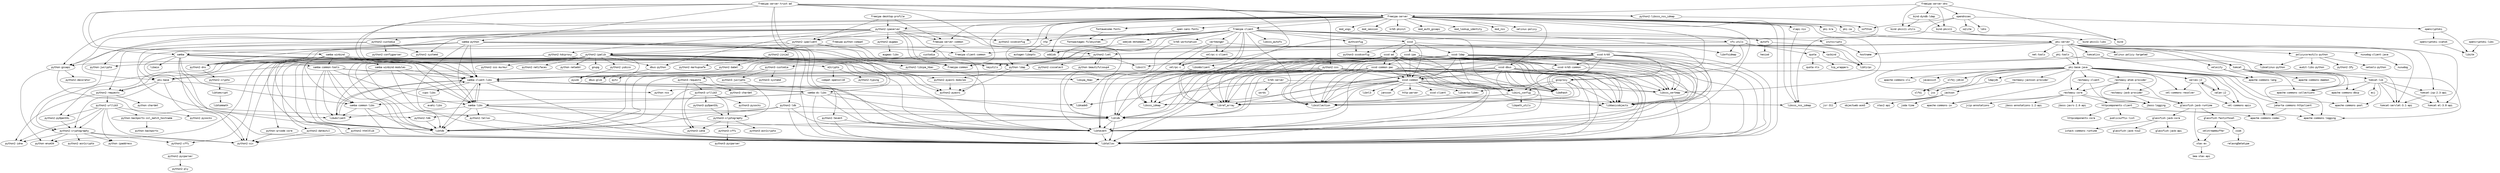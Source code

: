 strict digraph G {
node [fontname=monospace];
  "freeipa-server" -> "libtalloc";
  "freeipa-server" -> "libtalloc";
  "freeipa-server" -> "libtevent";
  "freeipa-server" -> "mod_wsgi";
  "freeipa-server" -> "samba-client-libs";
  "freeipa-server" -> "samba-client-libs";
  "freeipa-server" -> "samba-client-libs";
  "freeipa-server" -> "fontawesome-fonts";
  "freeipa-server" -> "samba-client-libs";
  "freeipa-server" -> "samba-client-libs";
  "freeipa-server" -> "libsss_certmap";
  "freeipa-server" -> "samba-client-libs";
  "freeipa-server" -> "ntp";
  "freeipa-server" -> "samba-client-libs";
  "freeipa-server" -> "samba-client-libs";
  "freeipa-server" -> "samba-client-libs";
  "freeipa-server" -> "libsss_nss_idmap";
  "freeipa-server" -> "libsss_nss_idmap";
  "freeipa-server" -> "open-sans-fonts";
  "freeipa-server" -> "python2-systemd";
  "freeipa-server" -> "oddjob";
  "freeipa-server" -> "libsss_certmap";
  "freeipa-server" -> "libsss_nss_idmap";
  "freeipa-server" -> "mod_session";
  "freeipa-server" -> "libsss_nss_idmap";
  "freeipa-server" -> "freeipa-common";
  "freeipa-server" -> "python-gssapi";
  "freeipa-server" -> "freeipa-server-common";
  "freeipa-server" -> "python-ldap";
  "freeipa-server" -> "python2-ipaserver";
  "freeipa-server" -> "freeipa-client";
  "freeipa-server" -> "gssproxy";
  "freeipa-server" -> "krb5-pkinit";
  "freeipa-server" -> "mod_auth_gssapi";
  "freeipa-server" -> "mod_lookup_identity";
  "freeipa-server" -> "mod_nss";
  "freeipa-server" -> "pki-ca";
  "freeipa-server" -> "pki-kra";
  "freeipa-server" -> "selinux-policy";
  "freeipa-server" -> "slapi-nis";
  "freeipa-server" -> "softhsm";
  "freeipa-server" -> "sssd-dbus";
  "freeipa-desktop-profile" -> "freeipa-server-common";
  "freeipa-desktop-profile" -> "python2-ipaclient";
  "freeipa-desktop-profile" -> "python2-ipaserver";
  "freeipa-server-dns" -> "freeipa-server";
  "freeipa-server-dns" -> "bind";
  "freeipa-server-dns" -> "bind-dyndb-ldap";
  "freeipa-server-dns" -> "bind-pkcs11";
  "freeipa-server-dns" -> "bind-pkcs11-utils";
  "freeipa-server-dns" -> "opendnssec";
  "freeipa-server-trust-ad" -> "libtalloc";
  "freeipa-server-trust-ad" -> "libtalloc";
  "freeipa-server-trust-ad" -> "libtevent";
  "freeipa-server-trust-ad" -> "samba-client-libs";
  "freeipa-server-trust-ad" -> "samba-client-libs";
  "freeipa-server-trust-ad" -> "samba-client-libs";
  "freeipa-server-trust-ad" -> "samba-client-libs";
  "freeipa-server-trust-ad" -> "samba-client-libs";
  "freeipa-server-trust-ad" -> "samba-client-libs";
  "freeipa-server-trust-ad" -> "libsss_idmap";
  "freeipa-server-trust-ad" -> "samba-client-libs";
  "freeipa-server-trust-ad" -> "samba-client-libs";
  "freeipa-server-trust-ad" -> "libsss_idmap";
  "freeipa-server-trust-ad" -> "samba-winbind";
  "freeipa-server-trust-ad" -> "samba-client-libs";
  "freeipa-server-trust-ad" -> "samba-client-libs";
  "freeipa-server-trust-ad" -> "libsss_idmap";
  "freeipa-server-trust-ad" -> "samba-python";
  "freeipa-server-trust-ad" -> "samba-client-libs";
  "freeipa-server-trust-ad" -> "python2-libsss_nss_idmap";
  "freeipa-server-trust-ad" -> "python2-sss";
  "freeipa-server-trust-ad" -> "samba-client-libs";
  "freeipa-server-trust-ad" -> "freeipa-common";
  "freeipa-server-trust-ad" -> "freeipa-server";
  "freeipa-server-trust-ad" -> "samba";
  "freeipa-client" -> "initscripts";
  "freeipa-client" -> "xmlrpc-c";
  "freeipa-client" -> "xmlrpc-c";
  "freeipa-client" -> "python-ldap";
  "freeipa-client" -> "libbasicobjects";
  "freeipa-client" -> "libcollection";
  "freeipa-client" -> "libref_array";
  "freeipa-client" -> "xmlrpc-c-client";
  "freeipa-client" -> "libini_config";
  "freeipa-client" -> "nfs-utils";
  "freeipa-client" -> "ntp";
  "freeipa-client" -> "libnfsidmap";
  "freeipa-client" -> "authconfig";
  "freeipa-client" -> "libini_config";
  "freeipa-client" -> "python2-sssdconfig";
  "freeipa-client" -> "autofs";
  "freeipa-client" -> "libsss_autofs";
  "freeipa-client" -> "oddjob-mkhomedir";
  "freeipa-client" -> "freeipa-common";
  "freeipa-client" -> "freeipa-client-common";
  "freeipa-client" -> "python-gssapi";
  "freeipa-client" -> "python2-ipaclient";
  "freeipa-client" -> "certmonger";
  "freeipa-client" -> "krb5-workstation";
  "freeipa-client" -> "sssd";
  "freeipa-client" -> "xmlrpc-c";
  "freeipa-server-common" -> "freeipa-client-common";
  "freeipa-server-common" -> "custodia";
  "freeipa-python-compat" -> "freeipa-common";
  "freeipa-python-compat" -> "python2-ipalib";
  "certmonger" -> "libtalloc";
  "certmonger" -> "libtalloc";
  "certmonger" -> "libtevent";
  "certmonger" -> "libtevent";
  "certmonger" -> "xmlrpc-c";
  "certmonger" -> "xmlrpc-c";
  "certmonger" -> "xmlrpc-c-client";
  "fontawesome-fonts" -> "fontpackages-filesystem";
  "gssproxy" -> "libbasicobjects";
  "gssproxy" -> "libcollection";
  "gssproxy" -> "libref_array";
  "gssproxy" -> "libini_config";
  "gssproxy" -> "libini_config";
  "gssproxy" -> "libref_array";
  "gssproxy" -> "libverto-libev";
  "gssproxy" -> "libini_config";
  "gssproxy" -> "libini_config";
  "krb5-server" -> "libkadm5";
  "krb5-server" -> "libkadm5";
  "krb5-server" -> "libkadm5";
  "krb5-server" -> "libkadm5";
  "krb5-server" -> "libverto-libev";
  "krb5-server" -> "words";
  "krb5-server" -> "libkadm5";
  "libsss_certmap" -> "libtalloc";
  "libsss_certmap" -> "libtalloc";
  "libtevent" -> "libtalloc";
  "libtevent" -> "libtalloc";
  "libtevent" -> "libtalloc";
  "ntp" -> "autogen-libopts";
  "open-sans-fonts" -> "fontpackages-filesystem";
  "pki-ca" -> "pki-server";
  "pki-kra" -> "pki-server";
  "python-gssapi" -> "python2-six";
  "python-gssapi" -> "python-enum34";
  "python-gssapi" -> "python2-decorator";
  "python-ldap" -> "python2-pyasn1";
  "python-ldap" -> "python2-pyasn1-modules";
  "python2-ipaserver" -> "dbus-python";
  "python2-ipaserver" -> "python2-lxml";
  "python2-ipaserver" -> "python2-pyasn1";
  "python2-ipaserver" -> "python2-augeas";
  "python2-ipaserver" -> "python2-sssdconfig";
  "python2-ipaserver" -> "pki-base";
  "python2-ipaserver" -> "freeipa-common";
  "python2-ipaserver" -> "python-gssapi";
  "python2-ipaserver" -> "python2-ipaclient";
  "python2-ipaserver" -> "freeipa-server-common";
  "python2-ipaserver" -> "python-ldap";
  "python2-ipaserver" -> "python2-dns";
  "python2-ipaserver" -> "python2-kdcproxy";
  "python2-ipaserver" -> "python2-custodia";
  "samba-client-libs" -> "libtalloc";
  "samba-client-libs" -> "libtalloc";
  "samba-client-libs" -> "cups-libs";
  "samba-client-libs" -> "libtevent";
  "samba-client-libs" -> "libtdb";
  "samba-client-libs" -> "libtevent";
  "samba-client-libs" -> "libldb";
  "samba-client-libs" -> "libldb";
  "samba-client-libs" -> "libtdb";
  "samba-client-libs" -> "libwbclient";
  "samba-client-libs" -> "libwbclient";
  "samba-client-libs" -> "libldb";
  "samba-client-libs" -> "libtevent";
  "samba-client-libs" -> "libtdb";
  "samba-client-libs" -> "libtevent";
  "samba-client-libs" -> "samba-libs";
  "samba-client-libs" -> "samba-libs";
  "samba-client-libs" -> "libtevent";
  "samba-client-libs" -> "libtevent";
  "samba-client-libs" -> "libtalloc";
  "samba-client-libs" -> "libtdb";
  "samba-client-libs" -> "libtdb";
  "samba-client-libs" -> "libtevent";
  "samba-client-libs" -> "libldb";
  "samba-client-libs" -> "libldb";
  "samba-client-libs" -> "libtdb";
  "samba-client-libs" -> "libtevent";
  "samba-client-libs" -> "libtevent";
  "samba-client-libs" -> "samba-dc-libs";
  "samba-client-libs" -> "samba-dc-libs";
  "samba-client-libs" -> "libldb";
  "samba-client-libs" -> "libldb";
  "samba-client-libs" -> "libtevent";
  "samba-client-libs" -> "libwbclient";
  "slapi-nis" -> "libsss_nss_idmap";
  "slapi-nis" -> "libsss_nss_idmap";
  "sssd-dbus" -> "libtalloc";
  "sssd-dbus" -> "libtalloc";
  "sssd-dbus" -> "libtevent";
  "sssd-dbus" -> "libtdb";
  "sssd-dbus" -> "libtevent";
  "sssd-dbus" -> "libldb";
  "sssd-dbus" -> "libldb";
  "sssd-dbus" -> "libtdb";
  "sssd-dbus" -> "libbasicobjects";
  "sssd-dbus" -> "libcollection";
  "sssd-dbus" -> "libref_array";
  "sssd-dbus" -> "libdhash";
  "sssd-dbus" -> "libini_config";
  "sssd-dbus" -> "libsss_certmap";
  "sssd-dbus" -> "sssd-common";
  "sssd-dbus" -> "sssd-common";
  "sssd-dbus" -> "sssd-common";
  "sssd-dbus" -> "sssd-common";
  "sssd-dbus" -> "sssd-common";
  "sssd-dbus" -> "libdhash";
  "sssd-dbus" -> "sssd-common";
  "python2-ipaclient" -> "python2-jinja2";
  "python2-ipaclient" -> "freeipa-common";
  "python2-ipaclient" -> "freeipa-client-common";
  "python2-ipaclient" -> "python2-ipalib";
  "python2-ipaclient" -> "python2-dns";
  "bind-dyndb-ldap" -> "bind-pkcs11";
  "bind-dyndb-ldap" -> "bind-pkcs11-utils";
  "bind-pkcs11" -> "bind-pkcs11-libs";
  "bind-pkcs11" -> "bind-pkcs11-libs";
  "bind-pkcs11" -> "bind";
  "bind-pkcs11" -> "bind-pkcs11-libs";
  "bind-pkcs11-utils" -> "bind-pkcs11-libs";
  "bind-pkcs11-utils" -> "bind-pkcs11-libs";
  "bind-pkcs11-utils" -> "bind-pkcs11-libs";
  "opendnssec" -> "sqlite";
  "opendnssec" -> "libxslt";
  "opendnssec" -> "ldns";
  "opendnssec" -> "opencryptoki";
  "opendnssec" -> "softhsm";
  "python2-libsss_nss_idmap" -> "libsss_nss_idmap";
  "python2-libsss_nss_idmap" -> "libsss_nss_idmap";
  "python2-libsss_nss_idmap" -> "libsss_nss_idmap";
  "python2-libsss_nss_idmap" -> "libsss_nss_idmap";
  "python2-libsss_nss_idmap" -> "libsss_nss_idmap";
  "python2-sss" -> "libtalloc";
  "python2-sss" -> "libtalloc";
  "python2-sss" -> "libtevent";
  "python2-sss" -> "libtdb";
  "python2-sss" -> "libldb";
  "python2-sss" -> "libldb";
  "python2-sss" -> "libbasicobjects";
  "python2-sss" -> "libcollection";
  "python2-sss" -> "libref_array";
  "python2-sss" -> "libdhash";
  "python2-sss" -> "libini_config";
  "python2-sss" -> "libsss_certmap";
  "python2-sss" -> "sssd-common";
  "python2-sss" -> "sssd-common";
  "python2-sss" -> "sssd-common";
  "python2-sss" -> "sssd-common";
  "python2-sss" -> "sssd-common";
  "python2-sss" -> "sssd-common";
  "samba" -> "libtalloc";
  "samba" -> "libtalloc";
  "samba" -> "libaio";
  "samba" -> "libaio";
  "samba" -> "libaio";
  "samba" -> "libtevent";
  "samba" -> "libtdb";
  "samba" -> "libtevent";
  "samba" -> "samba-client-libs";
  "samba" -> "samba-client-libs";
  "samba" -> "samba-client-libs";
  "samba" -> "samba-client-libs";
  "samba" -> "libtdb";
  "samba" -> "samba-client-libs";
  "samba" -> "samba-client-libs";
  "samba" -> "samba-client-libs";
  "samba" -> "samba-client-libs";
  "samba" -> "samba-client-libs";
  "samba" -> "samba-client-libs";
  "samba" -> "samba-client-libs";
  "samba" -> "samba-client-libs";
  "samba" -> "samba-client-libs";
  "samba" -> "samba-client-libs";
  "samba" -> "samba-client-libs";
  "samba" -> "samba-client-libs";
  "samba" -> "samba-client-libs";
  "samba" -> "samba-client-libs";
  "samba" -> "samba-client-libs";
  "samba" -> "samba-client-libs";
  "samba" -> "samba-client-libs";
  "samba" -> "samba-client-libs";
  "samba" -> "samba-client-libs";
  "samba" -> "samba-client-libs";
  "samba" -> "samba-client-libs";
  "samba" -> "samba-client-libs";
  "samba" -> "samba-client-libs";
  "samba" -> "samba-client-libs";
  "samba" -> "samba-client-libs";
  "samba" -> "samba-client-libs";
  "samba" -> "samba-client-libs";
  "samba" -> "samba-client-libs";
  "samba" -> "samba-client-libs";
  "samba" -> "samba-client-libs";
  "samba" -> "samba-client-libs";
  "samba" -> "samba-client-libs";
  "samba" -> "samba-client-libs";
  "samba" -> "samba-client-libs";
  "samba" -> "samba-client-libs";
  "samba" -> "samba-client-libs";
  "samba" -> "samba-client-libs";
  "samba" -> "samba-client-libs";
  "samba" -> "samba-client-libs";
  "samba" -> "samba-client-libs";
  "samba" -> "samba-client-libs";
  "samba" -> "samba-client-libs";
  "samba" -> "samba-client-libs";
  "samba" -> "samba-client-libs";
  "samba" -> "samba-client-libs";
  "samba" -> "samba-client-libs";
  "samba" -> "samba-client-libs";
  "samba" -> "samba-client-libs";
  "samba" -> "samba-common-libs";
  "samba" -> "samba-common-libs";
  "samba" -> "samba-client-libs";
  "samba" -> "samba-client-libs";
  "samba" -> "libtevent";
  "samba" -> "samba-client-libs";
  "samba" -> "samba-client-libs";
  "samba" -> "samba-client-libs";
  "samba" -> "samba-client-libs";
  "samba" -> "samba-client-libs";
  "samba" -> "samba-client-libs";
  "samba" -> "samba-client-libs";
  "samba" -> "samba-client-libs";
  "samba" -> "samba-client-libs";
  "samba" -> "samba-client-libs";
  "samba" -> "samba-client-libs";
  "samba" -> "samba-client-libs";
  "samba" -> "samba-client-libs";
  "samba" -> "samba-client-libs";
  "samba" -> "samba-client-libs";
  "samba" -> "samba-client-libs";
  "samba" -> "libtdb";
  "samba" -> "samba-libs";
  "samba" -> "samba-libs";
  "samba" -> "samba-client-libs";
  "samba" -> "samba-client-libs";
  "samba" -> "samba-client-libs";
  "samba" -> "samba-client-libs";
  "samba" -> "samba-client-libs";
  "samba" -> "samba-libs";
  "samba" -> "libwbclient";
  "samba" -> "samba-common-libs";
  "samba" -> "samba-common-tools";
  "samba-python" -> "libtalloc";
  "samba-python" -> "libtalloc";
  "samba-python" -> "libtevent";
  "samba-python" -> "libtevent";
  "samba-python" -> "libldb";
  "samba-python" -> "samba-client-libs";
  "samba-python" -> "libldb";
  "samba-python" -> "samba-client-libs";
  "samba-python" -> "samba-client-libs";
  "samba-python" -> "samba-client-libs";
  "samba-python" -> "samba-client-libs";
  "samba-python" -> "samba-client-libs";
  "samba-python" -> "samba-client-libs";
  "samba-python" -> "samba-client-libs";
  "samba-python" -> "samba-client-libs";
  "samba-python" -> "samba-client-libs";
  "samba-python" -> "samba-client-libs";
  "samba-python" -> "samba-client-libs";
  "samba-python" -> "samba-client-libs";
  "samba-python" -> "samba-client-libs";
  "samba-python" -> "samba-client-libs";
  "samba-python" -> "samba-client-libs";
  "samba-python" -> "samba-client-libs";
  "samba-python" -> "samba-client-libs";
  "samba-python" -> "samba-client-libs";
  "samba-python" -> "samba-client-libs";
  "samba-python" -> "samba-client-libs";
  "samba-python" -> "samba-client-libs";
  "samba-python" -> "samba-client-libs";
  "samba-python" -> "samba-client-libs";
  "samba-python" -> "samba-client-libs";
  "samba-python" -> "samba-client-libs";
  "samba-python" -> "samba-client-libs";
  "samba-python" -> "samba-client-libs";
  "samba-python" -> "samba-client-libs";
  "samba-python" -> "samba-client-libs";
  "samba-python" -> "samba-client-libs";
  "samba-python" -> "samba-client-libs";
  "samba-python" -> "samba-client-libs";
  "samba-python" -> "samba-client-libs";
  "samba-python" -> "samba-client-libs";
  "samba-python" -> "samba-client-libs";
  "samba-python" -> "samba-client-libs";
  "samba-python" -> "samba-client-libs";
  "samba-python" -> "samba-client-libs";
  "samba-python" -> "samba-client-libs";
  "samba-python" -> "samba-client-libs";
  "samba-python" -> "samba-client-libs";
  "samba-python" -> "samba-client-libs";
  "samba-python" -> "samba-client-libs";
  "samba-python" -> "samba-client-libs";
  "samba-python" -> "samba-client-libs";
  "samba-python" -> "samba-client-libs";
  "samba-python" -> "samba-client-libs";
  "samba-python" -> "samba-client-libs";
  "samba-python" -> "samba-client-libs";
  "samba-python" -> "samba-client-libs";
  "samba-python" -> "samba-client-libs";
  "samba-python" -> "samba-client-libs";
  "samba-python" -> "samba-client-libs";
  "samba-python" -> "samba-client-libs";
  "samba-python" -> "samba-client-libs";
  "samba-python" -> "samba-client-libs";
  "samba-python" -> "samba-client-libs";
  "samba-python" -> "samba-client-libs";
  "samba-python" -> "samba-client-libs";
  "samba-python" -> "samba-client-libs";
  "samba-python" -> "samba-libs";
  "samba-python" -> "samba-libs";
  "samba-python" -> "samba-client-libs";
  "samba-python" -> "samba-client-libs";
  "samba-python" -> "samba-client-libs";
  "samba-python" -> "samba-client-libs";
  "samba-python" -> "samba-client-libs";
  "samba-python" -> "samba-client-libs";
  "samba-python" -> "samba-client-libs";
  "samba-python" -> "samba-client-libs";
  "samba-python" -> "samba-client-libs";
  "samba-python" -> "samba-client-libs";
  "samba-python" -> "samba-client-libs";
  "samba-python" -> "libtevent";
  "samba-python" -> "samba-client-libs";
  "samba-python" -> "samba-client-libs";
  "samba-python" -> "samba-libs";
  "samba-python" -> "samba-libs";
  "samba-python" -> "samba-client-libs";
  "samba-python" -> "samba-client-libs";
  "samba-python" -> "samba-libs";
  "samba-python" -> "samba-libs";
  "samba-python" -> "samba-libs";
  "samba-python" -> "samba-libs";
  "samba-python" -> "python2-talloc";
  "samba-python" -> "samba-client-libs";
  "samba-python" -> "samba-client-libs";
  "samba-python" -> "samba-libs";
  "samba-python" -> "samba-libs";
  "samba-python" -> "samba-dc-libs";
  "samba-python" -> "samba-dc-libs";
  "samba-python" -> "python2-talloc";
  "samba-python" -> "python2-talloc";
  "samba-python" -> "python2-talloc";
  "samba-python" -> "samba-client-libs";
  "samba-python" -> "samba-client-libs";
  "samba-python" -> "samba-libs";
  "samba-python" -> "samba-libs";
  "samba-python" -> "samba-libs";
  "samba-python" -> "samba-libs";
  "samba-python" -> "python2-dns";
  "samba-python" -> "samba-dc-libs";
  "samba-python" -> "samba-dc-libs";
  "samba-python" -> "samba-client-libs";
  "samba-python" -> "samba-client-libs";
  "samba-python" -> "samba-client-libs";
  "samba-python" -> "samba-client-libs";
  "samba-python" -> "python2-ldb";
  "samba-python" -> "samba-libs";
  "samba-python" -> "samba-libs";
  "samba-python" -> "samba-libs";
  "samba-python" -> "python2-ldb";
  "samba-python" -> "python2-talloc";
  "samba-python" -> "python2-tdb";
  "samba-python" -> "python2-tevent";
  "samba-python" -> "python2-ldb";
  "samba-python" -> "samba-libs";
  "samba-python" -> "samba-client-libs";
  "samba-python" -> "samba-client-libs";
  "samba-python" -> "samba-client-libs";
  "samba-python" -> "samba-libs";
  "samba-python" -> "samba";
  "samba-winbind" -> "libtalloc";
  "samba-winbind" -> "libtalloc";
  "samba-winbind" -> "libtevent";
  "samba-winbind" -> "libtdb";
  "samba-winbind" -> "libtevent";
  "samba-winbind" -> "samba-client-libs";
  "samba-winbind" -> "samba-client-libs";
  "samba-winbind" -> "samba-client-libs";
  "samba-winbind" -> "samba-client-libs";
  "samba-winbind" -> "libtdb";
  "samba-winbind" -> "samba-client-libs";
  "samba-winbind" -> "samba-client-libs";
  "samba-winbind" -> "samba-client-libs";
  "samba-winbind" -> "samba-client-libs";
  "samba-winbind" -> "samba-client-libs";
  "samba-winbind" -> "samba-client-libs";
  "samba-winbind" -> "samba-client-libs";
  "samba-winbind" -> "samba-client-libs";
  "samba-winbind" -> "samba-client-libs";
  "samba-winbind" -> "samba-client-libs";
  "samba-winbind" -> "samba-client-libs";
  "samba-winbind" -> "samba-client-libs";
  "samba-winbind" -> "samba-client-libs";
  "samba-winbind" -> "samba-client-libs";
  "samba-winbind" -> "samba-client-libs";
  "samba-winbind" -> "samba-client-libs";
  "samba-winbind" -> "samba-client-libs";
  "samba-winbind" -> "samba-client-libs";
  "samba-winbind" -> "samba-client-libs";
  "samba-winbind" -> "samba-client-libs";
  "samba-winbind" -> "samba-client-libs";
  "samba-winbind" -> "samba-client-libs";
  "samba-winbind" -> "samba-client-libs";
  "samba-winbind" -> "samba-client-libs";
  "samba-winbind" -> "samba-client-libs";
  "samba-winbind" -> "samba-client-libs";
  "samba-winbind" -> "samba-client-libs";
  "samba-winbind" -> "samba-client-libs";
  "samba-winbind" -> "samba-client-libs";
  "samba-winbind" -> "samba-client-libs";
  "samba-winbind" -> "samba-client-libs";
  "samba-winbind" -> "samba-client-libs";
  "samba-winbind" -> "samba-client-libs";
  "samba-winbind" -> "samba-client-libs";
  "samba-winbind" -> "samba-client-libs";
  "samba-winbind" -> "samba-client-libs";
  "samba-winbind" -> "samba-client-libs";
  "samba-winbind" -> "samba-client-libs";
  "samba-winbind" -> "samba-client-libs";
  "samba-winbind" -> "samba-client-libs";
  "samba-winbind" -> "samba-client-libs";
  "samba-winbind" -> "samba-client-libs";
  "samba-winbind" -> "samba-client-libs";
  "samba-winbind" -> "samba-client-libs";
  "samba-winbind" -> "samba-client-libs";
  "samba-winbind" -> "samba-client-libs";
  "samba-winbind" -> "samba-client-libs";
  "samba-winbind" -> "samba-client-libs";
  "samba-winbind" -> "libtevent";
  "samba-winbind" -> "samba-client-libs";
  "samba-winbind" -> "samba-client-libs";
  "samba-winbind" -> "samba-libs";
  "samba-winbind" -> "samba-libs";
  "samba-winbind" -> "samba-client-libs";
  "samba-winbind" -> "samba-client-libs";
  "samba-winbind" -> "samba-client-libs";
  "samba-winbind" -> "samba-client-libs";
  "samba-winbind" -> "samba-client-libs";
  "samba-winbind" -> "samba-client-libs";
  "samba-winbind" -> "samba-client-libs";
  "samba-winbind" -> "samba-client-libs";
  "samba-winbind" -> "libtdb";
  "samba-winbind" -> "libtevent";
  "samba-winbind" -> "samba-client-libs";
  "samba-winbind" -> "samba-client-libs";
  "samba-winbind" -> "samba-client-libs";
  "samba-winbind" -> "samba-client-libs";
  "samba-winbind" -> "samba-libs";
  "samba-winbind" -> "samba-libs";
  "samba-winbind" -> "samba-common-libs";
  "samba-winbind" -> "samba-common-libs";
  "samba-winbind" -> "samba-client-libs";
  "samba-winbind" -> "samba-client-libs";
  "samba-winbind" -> "samba-client-libs";
  "samba-winbind" -> "samba-client-libs";
  "samba-winbind" -> "samba-client-libs";
  "samba-winbind" -> "samba-client-libs";
  "samba-winbind" -> "samba-client-libs";
  "samba-winbind" -> "samba-client-libs";
  "samba-winbind" -> "samba-client-libs";
  "samba-winbind" -> "samba-libs";
  "samba-winbind" -> "samba-libs";
  "samba-winbind" -> "samba-client-libs";
  "samba-winbind" -> "samba-client-libs";
  "samba-winbind" -> "samba-client-libs";
  "samba-winbind" -> "samba-client-libs";
  "samba-winbind" -> "samba-client-libs";
  "samba-winbind" -> "samba-client-libs";
  "samba-winbind" -> "samba-client-libs";
  "samba-winbind" -> "samba-client-libs";
  "samba-winbind" -> "samba-client-libs";
  "samba-winbind" -> "libtevent";
  "samba-winbind" -> "samba-client-libs";
  "samba-winbind" -> "samba-client-libs";
  "samba-winbind" -> "samba-client-libs";
  "samba-winbind" -> "samba-client-libs";
  "samba-winbind" -> "samba-client-libs";
  "samba-winbind" -> "samba-client-libs";
  "samba-winbind" -> "samba-client-libs";
  "samba-winbind" -> "samba-client-libs";
  "samba-winbind" -> "samba-client-libs";
  "samba-winbind" -> "samba-client-libs";
  "samba-winbind" -> "samba-client-libs";
  "samba-winbind" -> "samba-client-libs";
  "samba-winbind" -> "samba-client-libs";
  "samba-winbind" -> "samba-client-libs";
  "samba-winbind" -> "samba-client-libs";
  "samba-winbind" -> "samba-libs";
  "samba-winbind" -> "samba-common-libs";
  "samba-winbind" -> "samba-common-tools";
  "samba-winbind" -> "samba-winbind-modules";
  "authconfig" -> "python3-sssdconfig";
  "autofs" -> "libtirpc";
  "autofs" -> "libtirpc";
  "autofs" -> "hesiod";
  "initscripts" -> "hostname";
  "krb5-workstation" -> "libkadm5";
  "krb5-workstation" -> "libkadm5";
  "krb5-workstation" -> "libkadm5";
  "krb5-workstation" -> "libkadm5";
  "krb5-workstation" -> "libkadm5";
  "libini_config" -> "libbasicobjects";
  "libini_config" -> "libcollection";
  "libini_config" -> "libref_array";
  "libini_config" -> "libref_array";
  "libini_config" -> "libpath_utils";
  "libini_config" -> "libpath_utils";
  "libini_config" -> "libbasicobjects";
  "libini_config" -> "libbasicobjects";
  "libini_config" -> "libcollection";
  "libini_config" -> "libcollection";
  "libini_config" -> "libref_array";
  "nfs-utils" -> "libnfsidmap";
  "nfs-utils" -> "quota";
  "nfs-utils" -> "keyutils";
  "nfs-utils" -> "libtirpc";
  "nfs-utils" -> "libtirpc";
  "nfs-utils" -> "rpcbind";
  "nfs-utils" -> "libnfsidmap";
  "nfs-utils" -> "libtirpc";
  "nfs-utils" -> "gssproxy";
  "nfs-utils" -> "libtirpc";
  "oddjob-mkhomedir" -> "oddjob";
  "sssd" -> "sssd-common";
  "sssd" -> "python3-sssdconfig";
  "sssd" -> "sssd-ad";
  "sssd" -> "sssd-ipa";
  "sssd" -> "sssd-krb5";
  "sssd" -> "sssd-ldap";
  "xmlrpc-c-client" -> "xmlrpc-c";
  "xmlrpc-c-client" -> "xmlrpc-c";
  "xmlrpc-c-client" -> "xmlrpc-c";
  "custodia" -> "python3-custodia";
  "python2-ipalib" -> "python2-six";
  "python2-ipalib" -> "python2-requests";
  "python2-ipalib" -> "dbus-python";
  "python2-ipalib" -> "python2-dateutil";
  "python2-ipalib" -> "gnupg";
  "python2-ipalib" -> "python2-pyOpenSSL";
  "python2-ipalib" -> "python-enum34";
  "python2-ipalib" -> "python2-pyasn1";
  "python2-ipalib" -> "m2crypto";
  "python2-ipalib" -> "python2-cffi";
  "python2-ipalib" -> "pyusb";
  "python2-ipalib" -> "keyutils";
  "python2-ipalib" -> "python-jwcrypto";
  "python2-ipalib" -> "python2-pyasn1-modules";
  "python2-ipalib" -> "python2-libipa_hbac";
  "python2-ipalib" -> "python2-sss-murmur";
  "python2-ipalib" -> "freeipa-common";
  "python2-ipalib" -> "python-gssapi";
  "python2-ipalib" -> "python-ldap";
  "python2-ipalib" -> "python2-netifaces";
  "python2-ipalib" -> "python2-dns";
  "python2-ipalib" -> "python2-cryptography";
  "python2-ipalib" -> "python-netaddr";
  "python2-ipalib" -> "python-nss";
  "python2-ipalib" -> "python-qrcode-core";
  "python2-ipalib" -> "python2-yubico";
  "pki-server" -> "python2-lxml";
  "pki-server" -> "net-tools";
  "pki-server" -> "python-ldap";
  "pki-server" -> "hostname";
  "pki-server" -> "libselinux-python";
  "pki-server" -> "policycoreutils-python";
  "pki-server" -> "tomcat-servlet-3.1-api";
  "pki-server" -> "velocity";
  "pki-server" -> "tomcat-el-3.0-api";
  "pki-server" -> "tomcat-jsp-2.3-api";
  "pki-server" -> "pki-base";
  "pki-server" -> "pki-base-java";
  "pki-server" -> "pki-tools";
  "pki-server" -> "nuxwdog-client-java";
  "pki-server" -> "selinux-policy-targeted";
  "pki-server" -> "tomcat";
  "pki-server" -> "tomcatjss";
  "python2-pyasn1-modules" -> "python2-pyasn1";
  "dbus-python" -> "dbus-glib";
  "pki-base" -> "python2-six";
  "pki-base" -> "python2-cryptography";
  "pki-base" -> "python-nss";
  "pki-base" -> "python2-requests";
  "python2-augeas" -> "augeas-libs";
  "python2-custodia" -> "python2-requests";
  "python2-custodia" -> "python2-systemd";
  "python2-custodia" -> "python-jwcrypto";
  "python2-custodia" -> "python2-configparser";
  "python2-dns" -> "python2-crypto";
  "python2-kdcproxy" -> "python2-pyasn1";
  "python2-kdcproxy" -> "python2-dns";
  "python2-lxml" -> "libxslt";
  "python2-lxml" -> "libxslt";
  "python2-lxml" -> "libxslt";
  "python2-lxml" -> "libxslt";
  "python2-lxml" -> "libxslt";
  "python2-lxml" -> "libxslt";
  "python2-lxml" -> "python-beautifulsoup4";
  "python2-lxml" -> "libxslt";
  "python2-lxml" -> "python2-html5lib";
  "python2-lxml" -> "python2-cssselect";
  "python2-lxml" -> "libxslt";
  "python2-lxml" -> "libxslt";
  "cups-libs" -> "avahi-libs";
  "cups-libs" -> "avahi-libs";
  "libldb" -> "libtalloc";
  "libldb" -> "libtalloc";
  "libldb" -> "libtevent";
  "libldb" -> "libtdb";
  "libldb" -> "libtevent";
  "libldb" -> "libtdb";
  "libldb" -> "libtalloc";
  "libldb" -> "libtdb";
  "libldb" -> "libtevent";
  "libwbclient" -> "samba-client-libs";
  "libwbclient" -> "samba-client-libs";
  "libwbclient" -> "samba-client-libs";
  "samba-dc-libs" -> "libtalloc";
  "samba-dc-libs" -> "libtalloc";
  "samba-dc-libs" -> "libtevent";
  "samba-dc-libs" -> "libtevent";
  "samba-dc-libs" -> "libldb";
  "samba-dc-libs" -> "samba-client-libs";
  "samba-dc-libs" -> "libldb";
  "samba-dc-libs" -> "samba-client-libs";
  "samba-dc-libs" -> "samba-client-libs";
  "samba-dc-libs" -> "samba-client-libs";
  "samba-dc-libs" -> "samba-client-libs";
  "samba-dc-libs" -> "samba-client-libs";
  "samba-dc-libs" -> "samba-client-libs";
  "samba-dc-libs" -> "samba-client-libs";
  "samba-dc-libs" -> "samba-client-libs";
  "samba-dc-libs" -> "samba-client-libs";
  "samba-dc-libs" -> "samba-client-libs";
  "samba-dc-libs" -> "samba-client-libs";
  "samba-dc-libs" -> "samba-client-libs";
  "samba-dc-libs" -> "samba-client-libs";
  "samba-dc-libs" -> "samba-client-libs";
  "samba-dc-libs" -> "samba-client-libs";
  "samba-dc-libs" -> "samba-client-libs";
  "samba-dc-libs" -> "samba-client-libs";
  "samba-dc-libs" -> "samba-client-libs";
  "samba-dc-libs" -> "samba-client-libs";
  "samba-dc-libs" -> "samba-client-libs";
  "samba-dc-libs" -> "samba-client-libs";
  "samba-dc-libs" -> "samba-client-libs";
  "samba-dc-libs" -> "samba-client-libs";
  "samba-dc-libs" -> "samba-client-libs";
  "samba-dc-libs" -> "samba-client-libs";
  "samba-dc-libs" -> "samba-client-libs";
  "samba-dc-libs" -> "samba-client-libs";
  "samba-dc-libs" -> "samba-client-libs";
  "samba-dc-libs" -> "samba-client-libs";
  "samba-dc-libs" -> "samba-client-libs";
  "samba-dc-libs" -> "samba-client-libs";
  "samba-dc-libs" -> "samba-client-libs";
  "samba-dc-libs" -> "samba-client-libs";
  "samba-dc-libs" -> "samba-client-libs";
  "samba-dc-libs" -> "samba-client-libs";
  "samba-dc-libs" -> "samba-client-libs";
  "samba-dc-libs" -> "samba-client-libs";
  "samba-dc-libs" -> "samba-client-libs";
  "samba-dc-libs" -> "samba-client-libs";
  "samba-dc-libs" -> "samba-client-libs";
  "samba-dc-libs" -> "samba-client-libs";
  "samba-dc-libs" -> "samba-client-libs";
  "samba-dc-libs" -> "samba-client-libs";
  "samba-dc-libs" -> "libldb";
  "samba-dc-libs" -> "samba-client-libs";
  "samba-dc-libs" -> "samba-client-libs";
  "samba-dc-libs" -> "samba-client-libs";
  "samba-dc-libs" -> "samba-client-libs";
  "samba-dc-libs" -> "samba-client-libs";
  "samba-dc-libs" -> "samba-client-libs";
  "samba-dc-libs" -> "samba-client-libs";
  "samba-dc-libs" -> "samba-client-libs";
  "samba-dc-libs" -> "samba-client-libs";
  "samba-dc-libs" -> "libtevent";
  "samba-dc-libs" -> "samba-libs";
  "samba-dc-libs" -> "samba-libs";
  "samba-dc-libs" -> "samba-client-libs";
  "samba-dc-libs" -> "samba-client-libs";
  "samba-dc-libs" -> "samba-client-libs";
  "samba-dc-libs" -> "samba-client-libs";
  "samba-dc-libs" -> "samba-client-libs";
  "samba-dc-libs" -> "libtevent";
  "samba-dc-libs" -> "samba-client-libs";
  "samba-dc-libs" -> "samba-client-libs";
  "samba-dc-libs" -> "samba-libs";
  "samba-dc-libs" -> "samba-libs";
  "samba-dc-libs" -> "samba-client-libs";
  "samba-dc-libs" -> "samba-client-libs";
  "samba-dc-libs" -> "samba-client-libs";
  "samba-dc-libs" -> "samba-client-libs";
  "samba-dc-libs" -> "samba-client-libs";
  "samba-dc-libs" -> "samba-client-libs";
  "samba-dc-libs" -> "samba-client-libs";
  "samba-dc-libs" -> "samba-client-libs";
  "samba-dc-libs" -> "samba-libs";
  "samba-dc-libs" -> "samba-libs";
  "samba-dc-libs" -> "samba-client-libs";
  "samba-dc-libs" -> "samba-client-libs";
  "samba-dc-libs" -> "samba-libs";
  "samba-dc-libs" -> "samba-libs";
  "samba-dc-libs" -> "samba-libs";
  "samba-dc-libs" -> "samba-libs";
  "samba-dc-libs" -> "samba-client-libs";
  "samba-dc-libs" -> "samba-client-libs";
  "samba-dc-libs" -> "libkadm5";
  "samba-dc-libs" -> "libkadm5";
  "samba-dc-libs" -> "samba-libs";
  "samba-dc-libs" -> "samba-libs";
  "samba-dc-libs" -> "libldb";
  "samba-dc-libs" -> "samba-client-libs";
  "samba-dc-libs" -> "samba-client-libs";
  "samba-dc-libs" -> "samba-client-libs";
  "samba-dc-libs" -> "samba-client-libs";
  "samba-dc-libs" -> "samba-libs";
  "samba-dc-libs" -> "samba-libs";
  "samba-dc-libs" -> "samba-client-libs";
  "samba-dc-libs" -> "samba-client-libs";
  "samba-dc-libs" -> "libldb";
  "samba-dc-libs" -> "libldb";
  "samba-dc-libs" -> "libldb";
  "samba-dc-libs" -> "samba-client-libs";
  "samba-dc-libs" -> "samba-client-libs";
  "samba-dc-libs" -> "libtevent";
  "samba-dc-libs" -> "samba-libs";
  "samba-dc-libs" -> "samba-libs";
  "samba-dc-libs" -> "samba-client-libs";
  "samba-dc-libs" -> "samba-client-libs";
  "samba-dc-libs" -> "samba-libs";
  "samba-dc-libs" -> "samba-common-libs";
  "samba-libs" -> "libtalloc";
  "samba-libs" -> "libtalloc";
  "samba-libs" -> "libtevent";
  "samba-libs" -> "libtdb";
  "samba-libs" -> "libtevent";
  "samba-libs" -> "libldb";
  "samba-libs" -> "samba-client-libs";
  "samba-libs" -> "libldb";
  "samba-libs" -> "samba-client-libs";
  "samba-libs" -> "samba-client-libs";
  "samba-libs" -> "samba-client-libs";
  "samba-libs" -> "samba-client-libs";
  "samba-libs" -> "samba-client-libs";
  "samba-libs" -> "samba-client-libs";
  "samba-libs" -> "samba-client-libs";
  "samba-libs" -> "samba-client-libs";
  "samba-libs" -> "samba-client-libs";
  "samba-libs" -> "samba-client-libs";
  "samba-libs" -> "samba-client-libs";
  "samba-libs" -> "samba-client-libs";
  "samba-libs" -> "samba-client-libs";
  "samba-libs" -> "samba-client-libs";
  "samba-libs" -> "samba-client-libs";
  "samba-libs" -> "samba-client-libs";
  "samba-libs" -> "samba-client-libs";
  "samba-libs" -> "samba-client-libs";
  "samba-libs" -> "samba-client-libs";
  "samba-libs" -> "samba-client-libs";
  "samba-libs" -> "samba-client-libs";
  "samba-libs" -> "samba-client-libs";
  "samba-libs" -> "samba-client-libs";
  "samba-libs" -> "samba-client-libs";
  "samba-libs" -> "libwbclient";
  "samba-libs" -> "samba-client-libs";
  "samba-libs" -> "samba-client-libs";
  "samba-libs" -> "samba-client-libs";
  "samba-libs" -> "samba-client-libs";
  "samba-libs" -> "samba-client-libs";
  "samba-libs" -> "samba-client-libs";
  "samba-libs" -> "samba-client-libs";
  "samba-libs" -> "samba-client-libs";
  "samba-libs" -> "samba-client-libs";
  "samba-libs" -> "samba-client-libs";
  "samba-libs" -> "samba-client-libs";
  "samba-libs" -> "libwbclient";
  "samba-libs" -> "samba-client-libs";
  "samba-libs" -> "samba-client-libs";
  "samba-libs" -> "samba-client-libs";
  "samba-libs" -> "samba-client-libs";
  "samba-libs" -> "samba-client-libs";
  "samba-libs" -> "samba-client-libs";
  "samba-libs" -> "samba-client-libs";
  "samba-libs" -> "samba-client-libs";
  "samba-libs" -> "samba-client-libs";
  "samba-libs" -> "samba-client-libs";
  "samba-libs" -> "samba-client-libs";
  "samba-libs" -> "samba-client-libs";
  "samba-libs" -> "samba-client-libs";
  "samba-libs" -> "samba-client-libs";
  "samba-libs" -> "samba-client-libs";
  "samba-libs" -> "samba-client-libs";
  "samba-libs" -> "samba-client-libs";
  "samba-libs" -> "samba-client-libs";
  "samba-libs" -> "samba-client-libs";
  "samba-libs" -> "libtevent";
  "samba-libs" -> "samba-client-libs";
  "samba-libs" -> "samba-client-libs";
  "samba-libs" -> "samba-client-libs";
  "samba-libs" -> "samba-client-libs";
  "samba-libs" -> "samba-client-libs";
  "samba-libs" -> "libtdb";
  "samba-libs" -> "samba-client-libs";
  "samba-libs" -> "samba-client-libs";
  "samba-libs" -> "samba-client-libs";
  "samba-libs" -> "samba-client-libs";
  "samba-libs" -> "samba-client-libs";
  "samba-libs" -> "samba-client-libs";
  "samba-libs" -> "python2-talloc";
  "samba-libs" -> "samba-client-libs";
  "samba-libs" -> "samba-client-libs";
  "samba-libs" -> "samba-client-libs";
  "samba-libs" -> "samba-client-libs";
  "samba-libs" -> "python2-talloc";
  "samba-libs" -> "python2-talloc";
  "samba-libs" -> "python2-talloc";
  "samba-libs" -> "samba-client-libs";
  "samba-libs" -> "samba-client-libs";
  "samba-libs" -> "samba-client-libs";
  "samba-libs" -> "samba-client-libs";
  "samba-libs" -> "samba-client-libs";
  "samba-libs" -> "samba-client-libs";
  "samba-libs" -> "libwbclient";
  "samba-libs" -> "samba-client-libs";
  "samba-libs" -> "samba-client-libs";
  "samba-libs" -> "samba-client-libs";
  "samba-libs" -> "samba-client-libs";
  "samba-libs" -> "samba-client-libs";
  "samba-libs" -> "libwbclient";
  "sssd-common" -> "libtalloc";
  "sssd-common" -> "libtalloc";
  "sssd-common" -> "libnl3";
  "sssd-common" -> "libtevent";
  "sssd-common" -> "libnl3";
  "sssd-common" -> "libtdb";
  "sssd-common" -> "jansson";
  "sssd-common" -> "libnl3";
  "sssd-common" -> "libtevent";
  "sssd-common" -> "libldb";
  "sssd-common" -> "libldb";
  "sssd-common" -> "libtdb";
  "sssd-common" -> "libnl3";
  "sssd-common" -> "libbasicobjects";
  "sssd-common" -> "libcollection";
  "sssd-common" -> "libref_array";
  "sssd-common" -> "libdhash";
  "sssd-common" -> "libini_config";
  "sssd-common" -> "libsss_certmap";
  "sssd-common" -> "libdhash";
  "sssd-common" -> "libsss_idmap";
  "sssd-common" -> "libsss_idmap";
  "sssd-common" -> "libtevent";
  "sssd-common" -> "libini_config";
  "sssd-common" -> "libref_array";
  "sssd-common" -> "libsss_certmap";
  "sssd-common" -> "http-parser";
  "sssd-common" -> "libini_config";
  "sssd-common" -> "libini_config";
  "sssd-common" -> "libsss_idmap";
  "sssd-common" -> "libsss_idmap";
  "sssd-common" -> "sssd-client";
  "python2-jinja2" -> "python2-markupsafe";
  "python2-jinja2" -> "python2-babel";
  "opencryptoki" -> "libitm";
  "opencryptoki" -> "libitm";
  "opencryptoki" -> "opencryptoki-ccatok";
  "samba-common-libs" -> "libtalloc";
  "samba-common-libs" -> "libtalloc";
  "samba-common-libs" -> "libtdb";
  "samba-common-libs" -> "samba-client-libs";
  "samba-common-libs" -> "samba-client-libs";
  "samba-common-libs" -> "libtdb";
  "samba-common-libs" -> "samba-client-libs";
  "samba-common-libs" -> "samba-client-libs";
  "samba-common-libs" -> "samba-client-libs";
  "samba-common-libs" -> "samba-client-libs";
  "samba-common-libs" -> "samba-client-libs";
  "samba-common-libs" -> "samba-client-libs";
  "samba-common-libs" -> "samba-client-libs";
  "samba-common-libs" -> "samba-client-libs";
  "samba-common-libs" -> "samba-client-libs";
  "samba-common-libs" -> "samba-client-libs";
  "samba-common-libs" -> "samba-client-libs";
  "samba-common-libs" -> "samba-client-libs";
  "samba-common-libs" -> "samba-client-libs";
  "samba-common-libs" -> "samba-client-libs";
  "samba-common-libs" -> "samba-client-libs";
  "samba-common-libs" -> "samba-client-libs";
  "samba-common-libs" -> "samba-client-libs";
  "samba-common-libs" -> "samba-client-libs";
  "samba-common-libs" -> "samba-client-libs";
  "samba-common-libs" -> "samba-client-libs";
  "samba-common-libs" -> "samba-client-libs";
  "samba-common-libs" -> "samba-client-libs";
  "samba-common-libs" -> "samba-client-libs";
  "samba-common-libs" -> "samba-client-libs";
  "samba-common-libs" -> "samba-client-libs";
  "samba-common-libs" -> "samba-client-libs";
  "samba-common-libs" -> "samba-client-libs";
  "samba-common-libs" -> "samba-client-libs";
  "samba-common-libs" -> "samba-client-libs";
  "samba-common-libs" -> "samba-client-libs";
  "samba-common-libs" -> "samba-client-libs";
  "samba-common-libs" -> "samba-client-libs";
  "samba-common-libs" -> "samba-client-libs";
  "samba-common-libs" -> "samba-client-libs";
  "samba-common-libs" -> "libwbclient";
  "samba-common-tools" -> "libtalloc";
  "samba-common-tools" -> "libtalloc";
  "samba-common-tools" -> "libtevent";
  "samba-common-tools" -> "libtdb";
  "samba-common-tools" -> "libtevent";
  "samba-common-tools" -> "samba-client-libs";
  "samba-common-tools" -> "samba-client-libs";
  "samba-common-tools" -> "samba-client-libs";
  "samba-common-tools" -> "samba-client-libs";
  "samba-common-tools" -> "libtdb";
  "samba-common-tools" -> "samba-client-libs";
  "samba-common-tools" -> "samba-client-libs";
  "samba-common-tools" -> "samba-client-libs";
  "samba-common-tools" -> "samba-client-libs";
  "samba-common-tools" -> "samba-client-libs";
  "samba-common-tools" -> "samba-client-libs";
  "samba-common-tools" -> "samba-client-libs";
  "samba-common-tools" -> "samba-client-libs";
  "samba-common-tools" -> "samba-client-libs";
  "samba-common-tools" -> "samba-client-libs";
  "samba-common-tools" -> "samba-client-libs";
  "samba-common-tools" -> "samba-client-libs";
  "samba-common-tools" -> "samba-client-libs";
  "samba-common-tools" -> "samba-client-libs";
  "samba-common-tools" -> "samba-client-libs";
  "samba-common-tools" -> "samba-client-libs";
  "samba-common-tools" -> "samba-client-libs";
  "samba-common-tools" -> "samba-client-libs";
  "samba-common-tools" -> "samba-client-libs";
  "samba-common-tools" -> "samba-client-libs";
  "samba-common-tools" -> "samba-client-libs";
  "samba-common-tools" -> "samba-client-libs";
  "samba-common-tools" -> "libwbclient";
  "samba-common-tools" -> "samba-client-libs";
  "samba-common-tools" -> "samba-client-libs";
  "samba-common-tools" -> "samba-client-libs";
  "samba-common-tools" -> "samba-client-libs";
  "samba-common-tools" -> "samba-client-libs";
  "samba-common-tools" -> "samba-client-libs";
  "samba-common-tools" -> "samba-client-libs";
  "samba-common-tools" -> "samba-client-libs";
  "samba-common-tools" -> "samba-client-libs";
  "samba-common-tools" -> "libwbclient";
  "samba-common-tools" -> "samba-client-libs";
  "samba-common-tools" -> "samba-client-libs";
  "samba-common-tools" -> "samba-client-libs";
  "samba-common-tools" -> "samba-client-libs";
  "samba-common-tools" -> "samba-client-libs";
  "samba-common-tools" -> "samba-client-libs";
  "samba-common-tools" -> "samba-client-libs";
  "samba-common-tools" -> "samba-client-libs";
  "samba-common-tools" -> "samba-client-libs";
  "samba-common-tools" -> "samba-client-libs";
  "samba-common-tools" -> "samba-client-libs";
  "samba-common-tools" -> "samba-client-libs";
  "samba-common-tools" -> "samba-client-libs";
  "samba-common-tools" -> "samba-client-libs";
  "samba-common-tools" -> "samba-client-libs";
  "samba-common-tools" -> "samba-client-libs";
  "samba-common-tools" -> "samba-client-libs";
  "samba-common-tools" -> "samba-client-libs";
  "samba-common-tools" -> "samba-client-libs";
  "samba-common-tools" -> "samba-client-libs";
  "samba-common-tools" -> "samba-client-libs";
  "samba-common-tools" -> "samba-client-libs";
  "samba-common-tools" -> "samba-client-libs";
  "samba-common-tools" -> "libtdb";
  "samba-common-tools" -> "samba-client-libs";
  "samba-common-tools" -> "samba-client-libs";
  "samba-common-tools" -> "samba-common-libs";
  "samba-common-tools" -> "samba-common-libs";
  "samba-common-tools" -> "samba-client-libs";
  "samba-common-tools" -> "samba-client-libs";
  "samba-common-tools" -> "samba-client-libs";
  "samba-common-tools" -> "samba-client-libs";
  "samba-common-tools" -> "samba-client-libs";
  "samba-common-tools" -> "samba-client-libs";
  "samba-common-tools" -> "samba-client-libs";
  "samba-common-tools" -> "samba-client-libs";
  "samba-common-tools" -> "samba-client-libs";
  "samba-common-tools" -> "samba-client-libs";
  "samba-common-tools" -> "samba-client-libs";
  "samba-common-tools" -> "samba-client-libs";
  "samba-common-tools" -> "samba-client-libs";
  "samba-common-tools" -> "samba-client-libs";
  "samba-common-tools" -> "samba-client-libs";
  "samba-common-tools" -> "samba-client-libs";
  "samba-common-tools" -> "samba-client-libs";
  "samba-common-tools" -> "samba-client-libs";
  "samba-common-tools" -> "samba-client-libs";
  "samba-common-tools" -> "samba-client-libs";
  "samba-common-tools" -> "samba-client-libs";
  "samba-common-tools" -> "samba-client-libs";
  "samba-common-tools" -> "samba-client-libs";
  "samba-common-tools" -> "samba-client-libs";
  "samba-common-tools" -> "samba-client-libs";
  "samba-common-tools" -> "samba-client-libs";
  "samba-common-tools" -> "samba-client-libs";
  "samba-common-tools" -> "samba-client-libs";
  "samba-common-tools" -> "samba-client-libs";
  "samba-common-tools" -> "samba-client-libs";
  "samba-common-tools" -> "samba-client-libs";
  "samba-common-tools" -> "samba-client-libs";
  "samba-common-tools" -> "samba-client-libs";
  "samba-common-tools" -> "samba-client-libs";
  "samba-common-tools" -> "samba-client-libs";
  "samba-common-tools" -> "samba-client-libs";
  "samba-common-tools" -> "samba-client-libs";
  "samba-common-tools" -> "samba-client-libs";
  "samba-common-tools" -> "samba-libs";
  "samba-common-tools" -> "libwbclient";
  "samba-common-tools" -> "samba-common-libs";
  "python2-ldb" -> "libtalloc";
  "python2-ldb" -> "libtalloc";
  "python2-ldb" -> "libtevent";
  "python2-ldb" -> "libtdb";
  "python2-ldb" -> "libldb";
  "python2-ldb" -> "libldb";
  "python2-ldb" -> "libldb";
  "python2-ldb" -> "libldb";
  "python2-ldb" -> "libldb";
  "python2-ldb" -> "libldb";
  "python2-ldb" -> "python2-tdb";
  "python2-talloc" -> "libtalloc";
  "python2-talloc" -> "libtalloc";
  "python2-talloc" -> "libtalloc";
  "python2-tdb" -> "libtdb";
  "python2-tdb" -> "libtdb";
  "python2-tdb" -> "libtdb";
  "python2-tevent" -> "libtalloc";
  "python2-tevent" -> "libtalloc";
  "python2-tevent" -> "libtevent";
  "python2-tevent" -> "libtevent";
  "python2-tevent" -> "libtevent";
  "samba-winbind-modules" -> "libtalloc";
  "samba-winbind-modules" -> "libtalloc";
  "samba-winbind-modules" -> "samba-client-libs";
  "samba-winbind-modules" -> "samba-client-libs";
  "samba-winbind-modules" -> "libwbclient";
  "samba-winbind-modules" -> "libwbclient";
  "samba-winbind-modules" -> "libwbclient";
  "samba-winbind-modules" -> "libwbclient";
  "samba-winbind-modules" -> "libwbclient";
  "samba-winbind-modules" -> "samba-client-libs";
  "samba-winbind-modules" -> "samba-libs";
  "samba-winbind-modules" -> "libwbclient";
  "quota" -> "tcp_wrappers";
  "quota" -> "quota-nls";
  "rpcbind" -> "libtirpc";
  "rpcbind" -> "libtirpc";
  "rpcbind" -> "libtirpc";
  "rpcbind" -> "libtirpc";
  "sssd-ad" -> "libtalloc";
  "sssd-ad" -> "libtalloc";
  "sssd-ad" -> "libtevent";
  "sssd-ad" -> "libtdb";
  "sssd-ad" -> "libtevent";
  "sssd-ad" -> "libldb";
  "sssd-ad" -> "samba-client-libs";
  "sssd-ad" -> "libldb";
  "sssd-ad" -> "samba-client-libs";
  "sssd-ad" -> "samba-client-libs";
  "sssd-ad" -> "samba-client-libs";
  "sssd-ad" -> "libbasicobjects";
  "sssd-ad" -> "libcollection";
  "sssd-ad" -> "libref_array";
  "sssd-ad" -> "libdhash";
  "sssd-ad" -> "libini_config";
  "sssd-ad" -> "libsmbclient";
  "sssd-ad" -> "libsmbclient";
  "sssd-ad" -> "libsss_certmap";
  "sssd-ad" -> "sssd-common";
  "sssd-ad" -> "samba-client-libs";
  "sssd-ad" -> "sssd-common";
  "sssd-ad" -> "sssd-common";
  "sssd-ad" -> "sssd-common";
  "sssd-ad" -> "sssd-common";
  "sssd-ad" -> "samba-client-libs";
  "sssd-ad" -> "samba-client-libs";
  "sssd-ad" -> "libdhash";
  "sssd-ad" -> "samba-client-libs";
  "sssd-ad" -> "libsss_idmap";
  "sssd-ad" -> "libsss_idmap";
  "sssd-ad" -> "libini_config";
  "sssd-ad" -> "sssd-common";
  "sssd-ad" -> "sssd-common";
  "sssd-ad" -> "sssd-common";
  "sssd-ad" -> "sssd-krb5-common";
  "sssd-ad" -> "sssd-common-pac";
  "sssd-ipa" -> "libtalloc";
  "sssd-ipa" -> "libtalloc";
  "sssd-ipa" -> "libtevent";
  "sssd-ipa" -> "libtdb";
  "sssd-ipa" -> "libtevent";
  "sssd-ipa" -> "libldb";
  "sssd-ipa" -> "samba-client-libs";
  "sssd-ipa" -> "libldb";
  "sssd-ipa" -> "samba-client-libs";
  "sssd-ipa" -> "samba-client-libs";
  "sssd-ipa" -> "samba-client-libs";
  "sssd-ipa" -> "libbasicobjects";
  "sssd-ipa" -> "libcollection";
  "sssd-ipa" -> "libref_array";
  "sssd-ipa" -> "libdhash";
  "sssd-ipa" -> "libini_config";
  "sssd-ipa" -> "libsss_certmap";
  "sssd-ipa" -> "sssd-common";
  "sssd-ipa" -> "samba-client-libs";
  "sssd-ipa" -> "sssd-common";
  "sssd-ipa" -> "sssd-common";
  "sssd-ipa" -> "sssd-common";
  "sssd-ipa" -> "sssd-common";
  "sssd-ipa" -> "samba-client-libs";
  "sssd-ipa" -> "samba-client-libs";
  "sssd-ipa" -> "libdhash";
  "sssd-ipa" -> "samba-client-libs";
  "sssd-ipa" -> "libsss_idmap";
  "sssd-ipa" -> "libsss_idmap";
  "sssd-ipa" -> "libipa_hbac";
  "sssd-ipa" -> "sssd-common";
  "sssd-ipa" -> "libipa_hbac";
  "sssd-ipa" -> "libsss_certmap";
  "sssd-ipa" -> "sssd-common";
  "sssd-ipa" -> "sssd-common";
  "sssd-ipa" -> "libipa_hbac";
  "sssd-ipa" -> "sssd-common";
  "sssd-ipa" -> "sssd-krb5-common";
  "sssd-ipa" -> "sssd-common-pac";
  "sssd-ipa" -> "libipa_hbac";
  "sssd-krb5" -> "libtalloc";
  "sssd-krb5" -> "libtalloc";
  "sssd-krb5" -> "libtevent";
  "sssd-krb5" -> "libtdb";
  "sssd-krb5" -> "libldb";
  "sssd-krb5" -> "libbasicobjects";
  "sssd-krb5" -> "libcollection";
  "sssd-krb5" -> "libref_array";
  "sssd-krb5" -> "libdhash";
  "sssd-krb5" -> "libini_config";
  "sssd-krb5" -> "libsss_certmap";
  "sssd-krb5" -> "sssd-common";
  "sssd-krb5" -> "sssd-common";
  "sssd-krb5" -> "sssd-common";
  "sssd-krb5" -> "sssd-common";
  "sssd-krb5" -> "sssd-common";
  "sssd-krb5" -> "sssd-common";
  "sssd-krb5" -> "sssd-common";
  "sssd-krb5" -> "sssd-krb5-common";
  "sssd-ldap" -> "libtalloc";
  "sssd-ldap" -> "libtalloc";
  "sssd-ldap" -> "libtevent";
  "sssd-ldap" -> "libtdb";
  "sssd-ldap" -> "libtevent";
  "sssd-ldap" -> "libldb";
  "sssd-ldap" -> "libbasicobjects";
  "sssd-ldap" -> "libcollection";
  "sssd-ldap" -> "libref_array";
  "sssd-ldap" -> "libdhash";
  "sssd-ldap" -> "libini_config";
  "sssd-ldap" -> "libsss_certmap";
  "sssd-ldap" -> "sssd-common";
  "sssd-ldap" -> "sssd-common";
  "sssd-ldap" -> "sssd-common";
  "sssd-ldap" -> "sssd-common";
  "sssd-ldap" -> "sssd-common";
  "sssd-ldap" -> "libsss_idmap";
  "sssd-ldap" -> "sssd-common";
  "sssd-ldap" -> "sssd-common";
  "sssd-ldap" -> "sssd-common";
  "sssd-ldap" -> "sssd-krb5-common";
  "python3-custodia" -> "python3-requests";
  "python3-custodia" -> "python3-systemd";
  "python3-custodia" -> "python3-jwcrypto";
  "m2crypto" -> "compat-openssl10";
  "m2crypto" -> "compat-openssl10";
  "m2crypto" -> "compat-openssl10";
  "m2crypto" -> "compat-openssl10";
  "m2crypto" -> "compat-openssl10";
  "m2crypto" -> "python2-typing";
  "python-jwcrypto" -> "python2-cryptography";
  "python-qrcode-core" -> "python2-six";
  "python2-cffi" -> "python2-pycparser";
  "python2-cryptography" -> "python-enum34";
  "python2-cryptography" -> "python-ipaddress";
  "python2-cryptography" -> "python2-cffi";
  "python2-cryptography" -> "python2-idna";
  "python2-cryptography" -> "python2-six";
  "python2-cryptography" -> "python2-asn1crypto";
  "python2-dateutil" -> "python2-six";
  "python2-libipa_hbac" -> "libipa_hbac";
  "python2-libipa_hbac" -> "libipa_hbac";
  "python2-libipa_hbac" -> "libipa_hbac";
  "python2-pyOpenSSL" -> "python2-cryptography";
  "python2-requests" -> "python-chardet";
  "python2-requests" -> "python2-idna";
  "python2-requests" -> "python2-urllib3";
  "python2-yubico" -> "pyusb";
  "nuxwdog-client-java" -> "nuxwdog";
  "nuxwdog-client-java" -> "nuxwdog";
  "pki-base-java" -> "slf4j";
  "pki-base-java" -> "xerces-j2";
  "pki-base-java" -> "apache-commons-logging";
  "pki-base-java" -> "xml-commons-apis";
  "pki-base-java" -> "apache-commons-codec";
  "pki-base-java" -> "apache-commons-lang";
  "pki-base-java" -> "apache-commons-cli";
  "pki-base-java" -> "xalan-j2";
  "pki-base-java" -> "jakarta-commons-httpclient";
  "pki-base-java" -> "apache-commons-io";
  "pki-base-java" -> "xml-commons-resolver";
  "pki-base-java" -> "ldapjdk";
  "pki-base-java" -> "javassist";
  "pki-base-java" -> "slf4j-jdk14";
  "pki-base-java" -> "pki-base";
  "pki-base-java" -> "jss";
  "pki-base-java" -> "resteasy-atom-provider";
  "pki-base-java" -> "resteasy-client";
  "pki-base-java" -> "resteasy-core";
  "pki-base-java" -> "resteasy-jackson-provider";
  "pki-base-java" -> "resteasy-jaxb-provider";
  "pki-tools" -> "tomcat-servlet-3.1-api";
  "pki-tools" -> "pki-base";
  "pki-tools" -> "pki-base-java";
  "policycoreutils-python" -> "libselinux-python";
  "policycoreutils-python" -> "python2-IPy";
  "policycoreutils-python" -> "setools-python";
  "policycoreutils-python" -> "audit-libs-python";
  "tomcat" -> "apache-commons-logging";
  "tomcat" -> "apache-commons-collections";
  "tomcat" -> "apache-commons-dbcp";
  "tomcat" -> "apache-commons-pool";
  "tomcat" -> "apache-commons-daemon";
  "tomcat" -> "tomcat-lib";
  "tomcat-jsp-2.3-api" -> "tomcat-el-3.0-api";
  "tomcat-jsp-2.3-api" -> "tomcat-servlet-3.1-api";
  "tomcatjss" -> "apache-commons-lang";
  "tomcatjss" -> "jss";
  "tomcatjss" -> "tomcat";
  "velocity" -> "apache-commons-lang";
  "velocity" -> "apache-commons-collections";
  "python2-crypto" -> "libtomcrypt";
  "python-beautifulsoup4" -> "python2-lxml";
  "python2-html5lib" -> "python2-six";
  "sssd-client" -> "libsss_idmap";
  "sssd-client" -> "libsss_nss_idmap";
  "sssd-client" -> "libsss_idmap";
  "sssd-client" -> "libsss_nss_idmap";
  "python2-babel" -> "pytz";
  "opencryptoki-libs" -> "libitm";
  "opencryptoki-libs" -> "libitm";
  "libsmbclient" -> "libtalloc";
  "libsmbclient" -> "libtalloc";
  "libsmbclient" -> "libtevent";
  "libsmbclient" -> "libtevent";
  "libsmbclient" -> "samba-client-libs";
  "libsmbclient" -> "samba-client-libs";
  "libsmbclient" -> "samba-client-libs";
  "libsmbclient" -> "samba-client-libs";
  "libsmbclient" -> "samba-client-libs";
  "libsmbclient" -> "samba-client-libs";
  "libsmbclient" -> "samba-client-libs";
  "libsmbclient" -> "samba-client-libs";
  "libsmbclient" -> "samba-client-libs";
  "libsmbclient" -> "samba-client-libs";
  "libsmbclient" -> "samba-client-libs";
  "libsmbclient" -> "samba-client-libs";
  "libsmbclient" -> "samba-client-libs";
  "libsmbclient" -> "samba-client-libs";
  "libsmbclient" -> "samba-client-libs";
  "libsmbclient" -> "samba-client-libs";
  "libsmbclient" -> "samba-client-libs";
  "libsmbclient" -> "samba-client-libs";
  "libsmbclient" -> "samba-client-libs";
  "libsmbclient" -> "samba-client-libs";
  "libsmbclient" -> "samba-client-libs";
  "libsmbclient" -> "samba-client-libs";
  "libsmbclient" -> "samba-client-libs";
  "libsmbclient" -> "samba-client-libs";
  "libsmbclient" -> "samba-client-libs";
  "libsmbclient" -> "samba-client-libs";
  "libsmbclient" -> "libtevent";
  "libsmbclient" -> "samba-client-libs";
  "libsmbclient" -> "samba-client-libs";
  "libsmbclient" -> "samba-client-libs";
  "libsmbclient" -> "samba-client-libs";
  "libsmbclient" -> "samba-client-libs";
  "libsmbclient" -> "samba-client-libs";
  "libsmbclient" -> "samba-client-libs";
  "libsmbclient" -> "samba-client-libs";
  "libsmbclient" -> "samba-client-libs";
  "libsmbclient" -> "samba-client-libs";
  "libsmbclient" -> "samba-client-libs";
  "sssd-common-pac" -> "libtalloc";
  "sssd-common-pac" -> "libtalloc";
  "sssd-common-pac" -> "libtevent";
  "sssd-common-pac" -> "libtdb";
  "sssd-common-pac" -> "libtevent";
  "sssd-common-pac" -> "libldb";
  "sssd-common-pac" -> "samba-client-libs";
  "sssd-common-pac" -> "libldb";
  "sssd-common-pac" -> "samba-client-libs";
  "sssd-common-pac" -> "samba-client-libs";
  "sssd-common-pac" -> "libtdb";
  "sssd-common-pac" -> "samba-client-libs";
  "sssd-common-pac" -> "libbasicobjects";
  "sssd-common-pac" -> "libcollection";
  "sssd-common-pac" -> "libref_array";
  "sssd-common-pac" -> "libdhash";
  "sssd-common-pac" -> "libini_config";
  "sssd-common-pac" -> "libsss_certmap";
  "sssd-common-pac" -> "sssd-common";
  "sssd-common-pac" -> "samba-client-libs";
  "sssd-common-pac" -> "sssd-common";
  "sssd-common-pac" -> "sssd-common";
  "sssd-common-pac" -> "sssd-common";
  "sssd-common-pac" -> "sssd-common";
  "sssd-common-pac" -> "samba-client-libs";
  "sssd-common-pac" -> "libdhash";
  "sssd-common-pac" -> "libsss_idmap";
  "sssd-common-pac" -> "libsss_idmap";
  "sssd-common-pac" -> "sssd-common";
  "sssd-krb5-common" -> "libtalloc";
  "sssd-krb5-common" -> "libtalloc";
  "sssd-krb5-common" -> "libdhash";
  "sssd-krb5-common" -> "sssd-common";
  "sssd-krb5-common" -> "libdhash";
  "sssd-krb5-common" -> "sssd-common";
  "python3-jwcrypto" -> "python3-cryptography";
  "python3-requests" -> "python3-chardet";
  "python3-requests" -> "python3-urllib3";
  "python3-requests" -> "python3-idna";
  "python2-pycparser" -> "python2-ply";
  "python2-urllib3" -> "python2-six";
  "python2-urllib3" -> "python2-cryptography";
  "python2-urllib3" -> "python-ipaddress";
  "python2-urllib3" -> "python-backports-ssl_match_hostname";
  "python2-urllib3" -> "python2-pyOpenSSL";
  "python2-urllib3" -> "python2-idna";
  "python2-urllib3" -> "python2-pysocks";
  "jakarta-commons-httpclient" -> "apache-commons-logging";
  "jakarta-commons-httpclient" -> "apache-commons-codec";
  "jakarta-commons-httpclient" -> "apache-commons-codec";
  "jakarta-commons-httpclient" -> "apache-commons-logging";
  "ldapjdk" -> "jss";
  "resteasy-atom-provider" -> "jboss-logging";
  "resteasy-atom-provider" -> "glassfish-jaxb-runtime";
  "resteasy-atom-provider" -> "resteasy-core";
  "resteasy-atom-provider" -> "resteasy-jaxb-provider";
  "resteasy-client" -> "jboss-logging";
  "resteasy-client" -> "resteasy-core";
  "resteasy-core" -> "jboss-logging";
  "resteasy-core" -> "apache-commons-io";
  "resteasy-core" -> "httpcomponents-client";
  "resteasy-core" -> "jcip-annotations";
  "resteasy-core" -> "jboss-annotations-1.2-api";
  "resteasy-core" -> "jboss-jaxrs-2.0-api";
  "resteasy-jackson-provider" -> "jackson";
  "resteasy-jackson-provider" -> "jackson";
  "resteasy-jackson-provider" -> "jackson";
  "resteasy-jackson-provider" -> "jackson";
  "resteasy-jaxb-provider" -> "jboss-logging";
  "resteasy-jaxb-provider" -> "glassfish-jaxb-runtime";
  "slf4j-jdk14" -> "slf4j";
  "xalan-j2" -> "xerces-j2";
  "xalan-j2" -> "xml-commons-apis";
  "xalan-j2" -> "xerces-j2";
  "xerces-j2" -> "xml-commons-apis";
  "xerces-j2" -> "xml-commons-apis";
  "xerces-j2" -> "xml-commons-resolver";
  "xerces-j2" -> "xalan-j2";
  "xerces-j2" -> "xalan-j2";
  "xerces-j2" -> "xml-commons-apis";
  "xerces-j2" -> "xml-commons-resolver";
  "apache-commons-dbcp" -> "apache-commons-pool";
  "tomcat-lib" -> "apache-commons-collections";
  "tomcat-lib" -> "apache-commons-dbcp";
  "tomcat-lib" -> "apache-commons-pool";
  "tomcat-lib" -> "tomcat-el-3.0-api";
  "tomcat-lib" -> "tomcat-servlet-3.1-api";
  "tomcat-lib" -> "tomcat-jsp-2.3-api";
  "tomcat-lib" -> "ecj";
  "libtomcrypt" -> "libtommath";
  "python3-cryptography" -> "python3-asn1crypto";
  "python3-cryptography" -> "python3-cffi";
  "python3-cryptography" -> "python3-idna";
  "python3-urllib3" -> "python3-pyOpenSSL";
  "python3-urllib3" -> "python3-cryptography";
  "python3-urllib3" -> "python3-idna";
  "python3-urllib3" -> "python3-pysocks";
  "python-backports-ssl_match_hostname" -> "python-backports";
  "glassfish-jaxb-runtime" -> "glassfish-fastinfoset";
  "glassfish-jaxb-runtime" -> "stax-ex";
  "glassfish-jaxb-runtime" -> "glassfish-jaxb-core";
  "httpcomponents-client" -> "apache-commons-logging";
  "httpcomponents-client" -> "apache-commons-codec";
  "httpcomponents-client" -> "httpcomponents-core";
  "httpcomponents-client" -> "publicsuffix-list";
  "jackson" -> "joda-time";
  "jackson" -> "jsr-311";
  "jackson" -> "objectweb-asm3";
  "jackson" -> "stax2-api";
  "python3-cffi" -> "python3-pycparser";
  "python3-pyOpenSSL" -> "python3-cryptography";
  "glassfish-fastinfoset" -> "xsom";
  "glassfish-fastinfoset" -> "xmlstreambuffer";
  "glassfish-jaxb-core" -> "glassfish-jaxb-api";
  "glassfish-jaxb-core" -> "istack-commons-runtime";
  "glassfish-jaxb-core" -> "glassfish-jaxb-txw2";
  "stax-ex" -> "bea-stax-api";
  "xmlstreambuffer" -> "stax-ex";
  "xsom" -> "relaxngDatatype";
  "opencryptoki-ccatok" -> "libitm";
  "opencryptoki-ccatok" -> "libitm";
}
